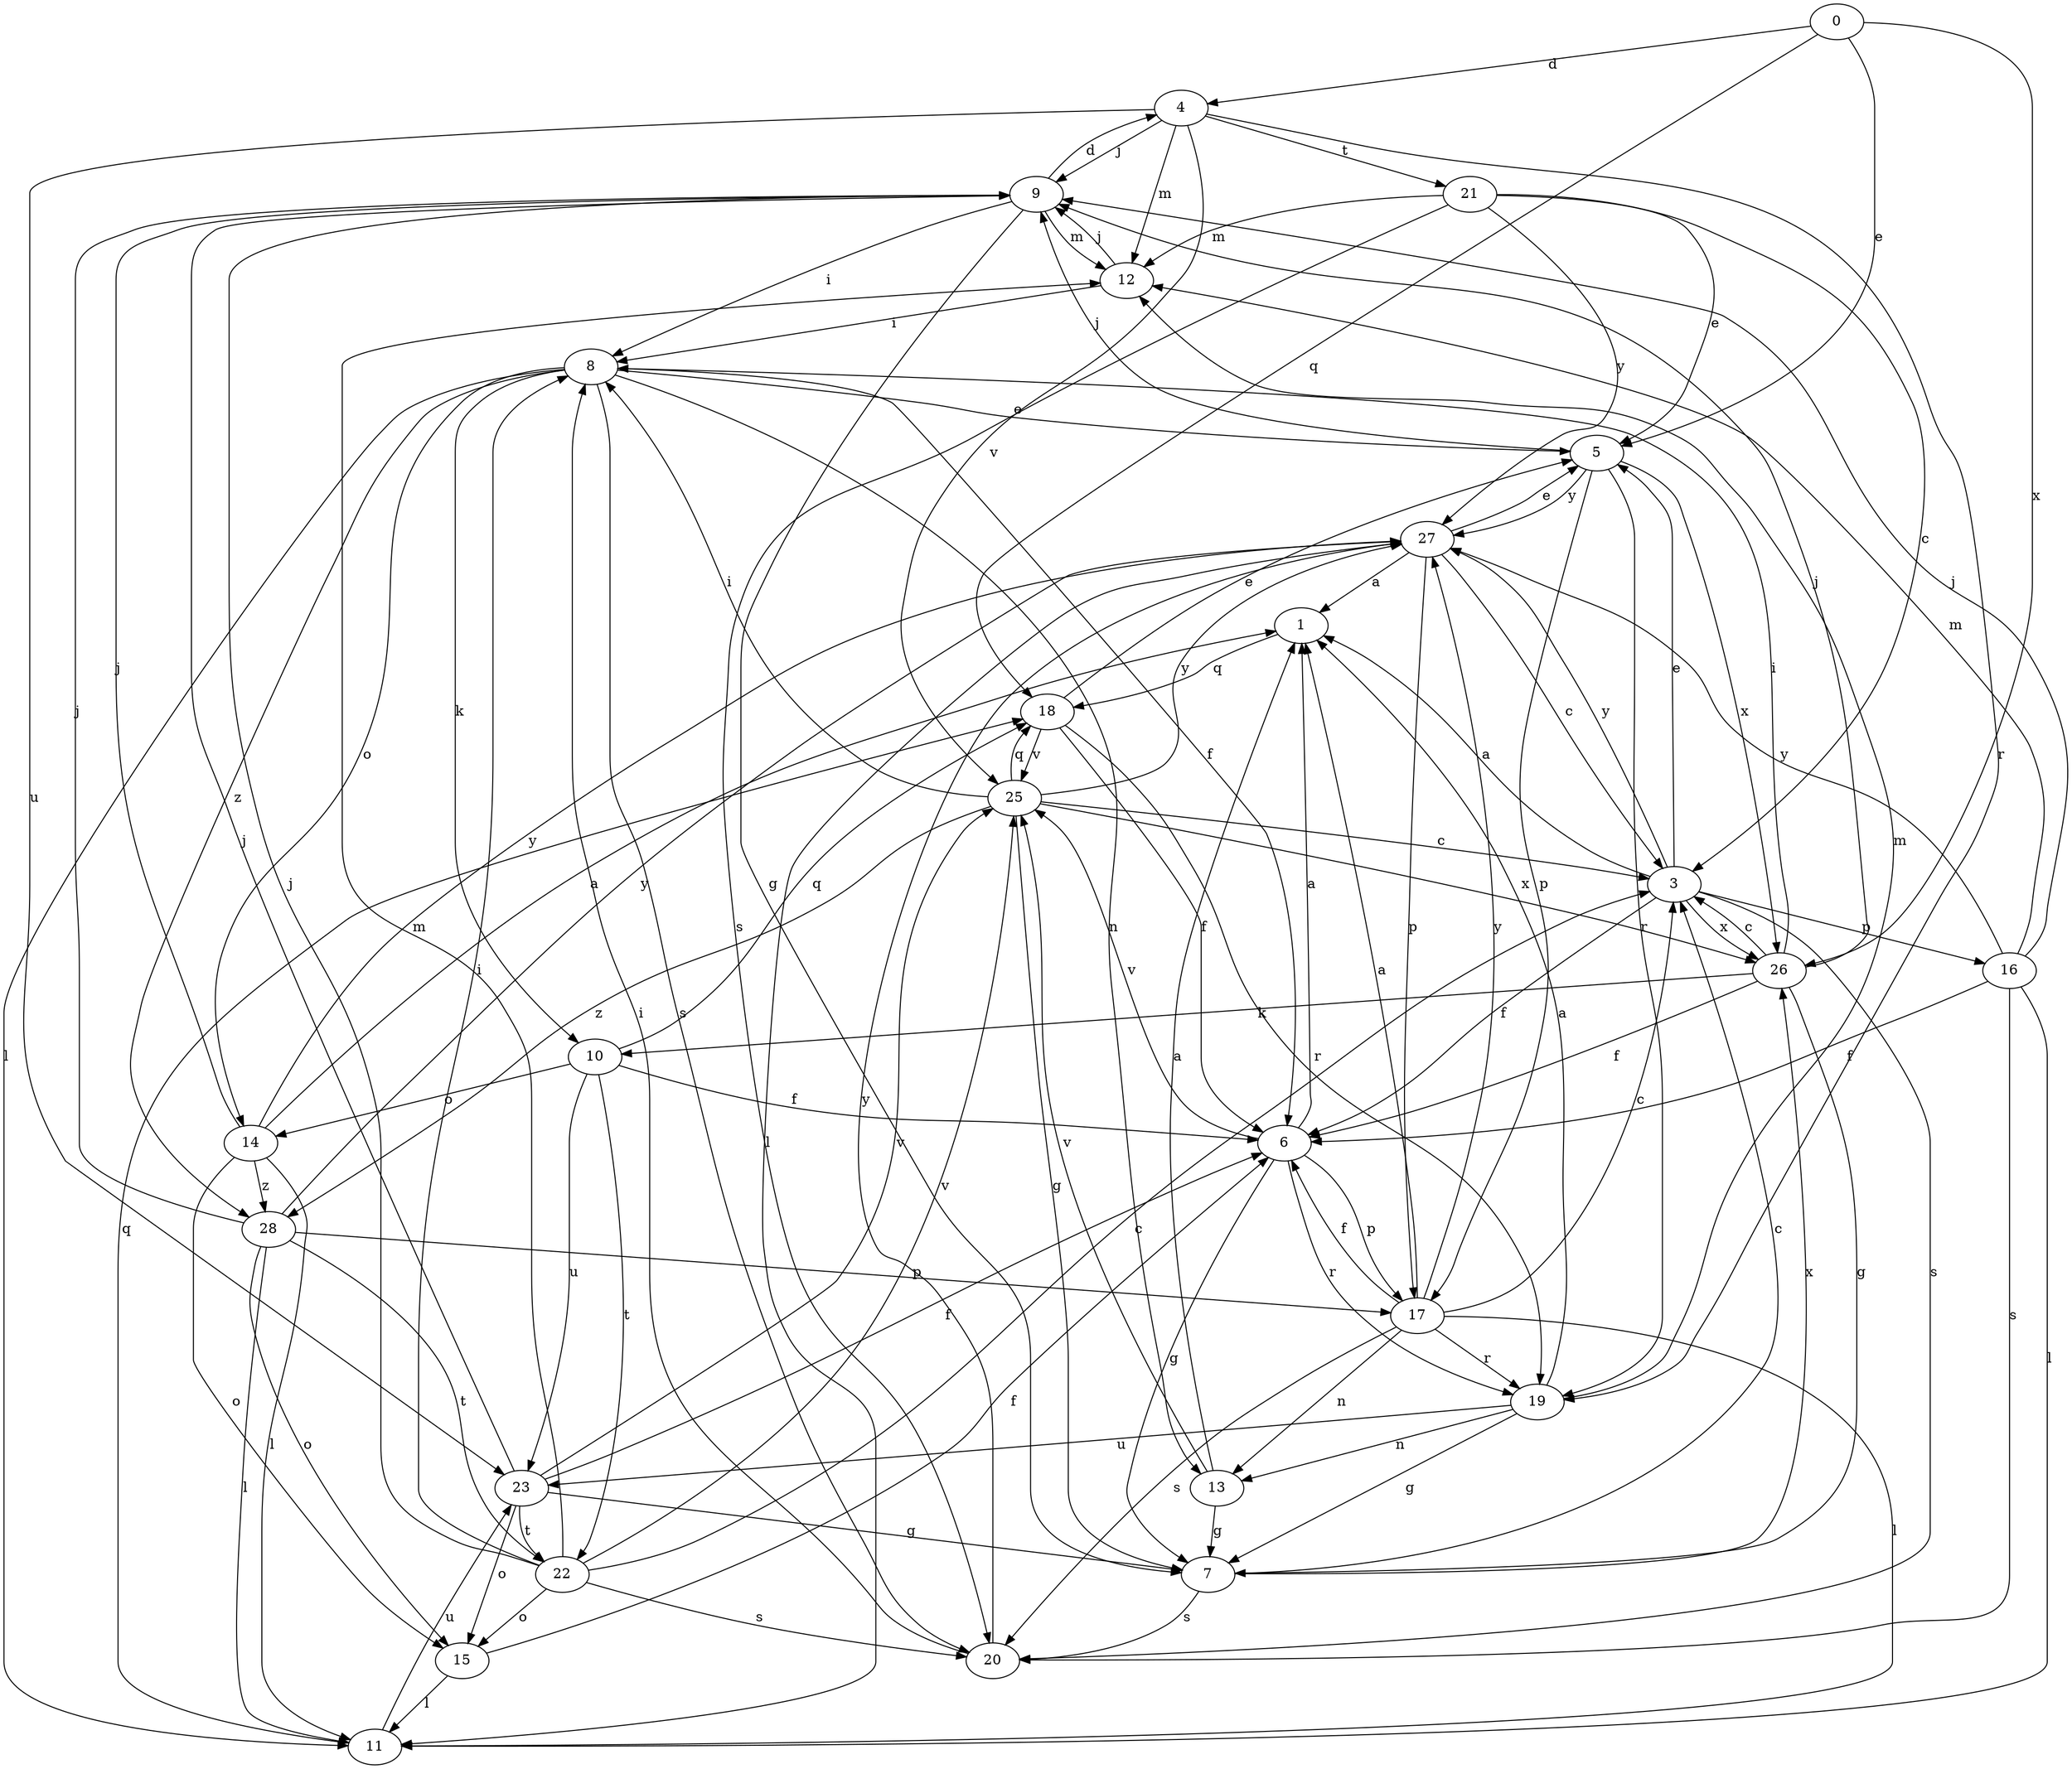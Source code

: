 strict digraph  {
0;
1;
3;
4;
5;
6;
7;
8;
9;
10;
11;
12;
13;
14;
15;
16;
17;
18;
19;
20;
21;
22;
23;
25;
26;
27;
28;
0 -> 4  [label=d];
0 -> 5  [label=e];
0 -> 18  [label=q];
0 -> 26  [label=x];
1 -> 18  [label=q];
3 -> 1  [label=a];
3 -> 5  [label=e];
3 -> 6  [label=f];
3 -> 16  [label=p];
3 -> 20  [label=s];
3 -> 26  [label=x];
3 -> 27  [label=y];
4 -> 9  [label=j];
4 -> 12  [label=m];
4 -> 19  [label=r];
4 -> 21  [label=t];
4 -> 23  [label=u];
4 -> 25  [label=v];
5 -> 9  [label=j];
5 -> 17  [label=p];
5 -> 19  [label=r];
5 -> 26  [label=x];
5 -> 27  [label=y];
6 -> 1  [label=a];
6 -> 7  [label=g];
6 -> 17  [label=p];
6 -> 19  [label=r];
6 -> 25  [label=v];
7 -> 3  [label=c];
7 -> 20  [label=s];
7 -> 26  [label=x];
8 -> 5  [label=e];
8 -> 6  [label=f];
8 -> 10  [label=k];
8 -> 11  [label=l];
8 -> 13  [label=n];
8 -> 14  [label=o];
8 -> 20  [label=s];
8 -> 28  [label=z];
9 -> 4  [label=d];
9 -> 7  [label=g];
9 -> 8  [label=i];
9 -> 12  [label=m];
10 -> 6  [label=f];
10 -> 14  [label=o];
10 -> 18  [label=q];
10 -> 22  [label=t];
10 -> 23  [label=u];
11 -> 18  [label=q];
11 -> 23  [label=u];
12 -> 8  [label=i];
12 -> 9  [label=j];
13 -> 1  [label=a];
13 -> 7  [label=g];
13 -> 25  [label=v];
14 -> 1  [label=a];
14 -> 9  [label=j];
14 -> 11  [label=l];
14 -> 15  [label=o];
14 -> 27  [label=y];
14 -> 28  [label=z];
15 -> 6  [label=f];
15 -> 11  [label=l];
16 -> 6  [label=f];
16 -> 9  [label=j];
16 -> 11  [label=l];
16 -> 12  [label=m];
16 -> 20  [label=s];
16 -> 27  [label=y];
17 -> 1  [label=a];
17 -> 3  [label=c];
17 -> 6  [label=f];
17 -> 11  [label=l];
17 -> 13  [label=n];
17 -> 19  [label=r];
17 -> 20  [label=s];
17 -> 27  [label=y];
18 -> 5  [label=e];
18 -> 6  [label=f];
18 -> 19  [label=r];
18 -> 25  [label=v];
19 -> 1  [label=a];
19 -> 7  [label=g];
19 -> 12  [label=m];
19 -> 13  [label=n];
19 -> 23  [label=u];
20 -> 8  [label=i];
20 -> 27  [label=y];
21 -> 3  [label=c];
21 -> 5  [label=e];
21 -> 12  [label=m];
21 -> 20  [label=s];
21 -> 27  [label=y];
22 -> 3  [label=c];
22 -> 8  [label=i];
22 -> 9  [label=j];
22 -> 12  [label=m];
22 -> 15  [label=o];
22 -> 20  [label=s];
22 -> 25  [label=v];
23 -> 6  [label=f];
23 -> 7  [label=g];
23 -> 9  [label=j];
23 -> 15  [label=o];
23 -> 22  [label=t];
23 -> 25  [label=v];
25 -> 3  [label=c];
25 -> 7  [label=g];
25 -> 8  [label=i];
25 -> 18  [label=q];
25 -> 26  [label=x];
25 -> 27  [label=y];
25 -> 28  [label=z];
26 -> 3  [label=c];
26 -> 6  [label=f];
26 -> 7  [label=g];
26 -> 8  [label=i];
26 -> 9  [label=j];
26 -> 10  [label=k];
27 -> 1  [label=a];
27 -> 3  [label=c];
27 -> 5  [label=e];
27 -> 11  [label=l];
27 -> 17  [label=p];
28 -> 9  [label=j];
28 -> 11  [label=l];
28 -> 15  [label=o];
28 -> 17  [label=p];
28 -> 22  [label=t];
28 -> 27  [label=y];
}
